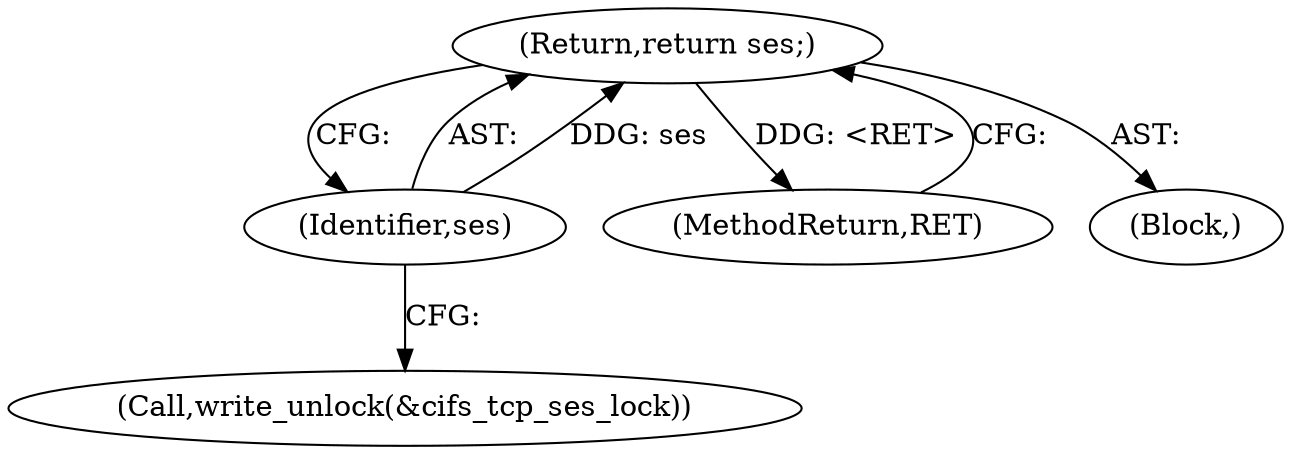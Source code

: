 digraph "0_linux_4ff67b720c02c36e54d55b88c2931879b7db1cd2@pointer" {
"1000161" [label="(Return,return ses;)"];
"1000162" [label="(Identifier,ses)"];
"1000168" [label="(MethodReturn,RET)"];
"1000109" [label="(Block,)"];
"1000162" [label="(Identifier,ses)"];
"1000161" [label="(Return,return ses;)"];
"1000158" [label="(Call,write_unlock(&cifs_tcp_ses_lock))"];
"1000161" -> "1000109"  [label="AST: "];
"1000161" -> "1000162"  [label="CFG: "];
"1000162" -> "1000161"  [label="AST: "];
"1000168" -> "1000161"  [label="CFG: "];
"1000161" -> "1000168"  [label="DDG: <RET>"];
"1000162" -> "1000161"  [label="DDG: ses"];
"1000162" -> "1000158"  [label="CFG: "];
}
